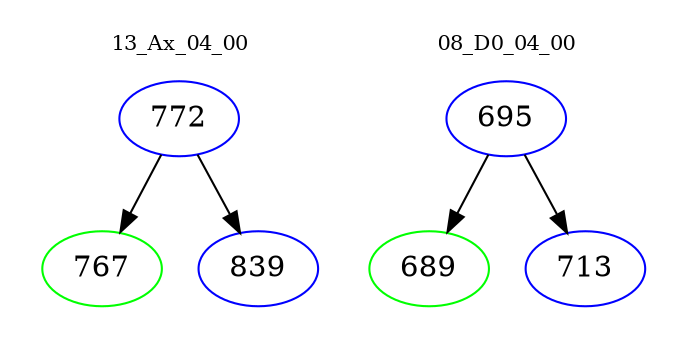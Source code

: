 digraph{
subgraph cluster_0 {
color = white
label = "13_Ax_04_00";
fontsize=10;
T0_772 [label="772", color="blue"]
T0_772 -> T0_767 [color="black"]
T0_767 [label="767", color="green"]
T0_772 -> T0_839 [color="black"]
T0_839 [label="839", color="blue"]
}
subgraph cluster_1 {
color = white
label = "08_D0_04_00";
fontsize=10;
T1_695 [label="695", color="blue"]
T1_695 -> T1_689 [color="black"]
T1_689 [label="689", color="green"]
T1_695 -> T1_713 [color="black"]
T1_713 [label="713", color="blue"]
}
}
